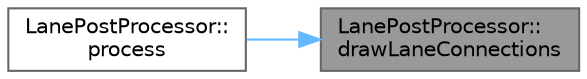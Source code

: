 digraph "LanePostProcessor::drawLaneConnections"
{
 // LATEX_PDF_SIZE
  bgcolor="transparent";
  edge [fontname=Helvetica,fontsize=10,labelfontname=Helvetica,labelfontsize=10];
  node [fontname=Helvetica,fontsize=10,shape=box,height=0.2,width=0.4];
  rankdir="RL";
  Node1 [id="Node000001",label="LanePostProcessor::\ldrawLaneConnections",height=0.2,width=0.4,color="gray40", fillcolor="grey60", style="filled", fontcolor="black",tooltip=" "];
  Node1 -> Node2 [id="edge1_Node000001_Node000002",dir="back",color="steelblue1",style="solid",tooltip=" "];
  Node2 [id="Node000002",label="LanePostProcessor::\lprocess",height=0.2,width=0.4,color="grey40", fillcolor="white", style="filled",URL="$classLanePostProcessor.html#ac923f6849924b3584f5d05daa670ba75",tooltip=" "];
}
